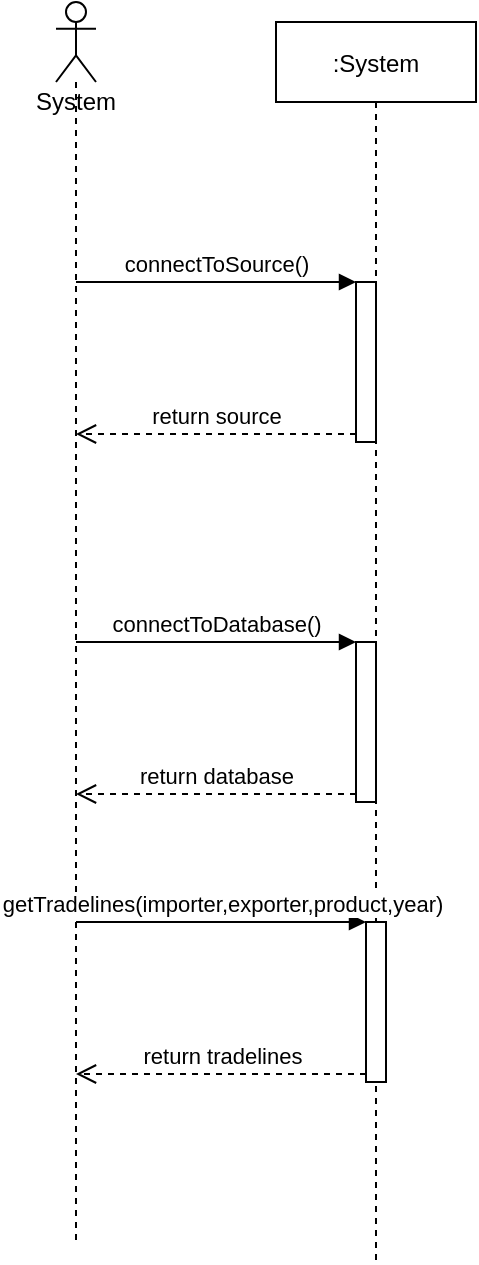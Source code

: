 <mxfile version="13.7.8" type="device"><diagram id="kgpKYQtTHZ0yAKxKKP6v" name="Page-1"><mxGraphModel dx="1086" dy="806" grid="1" gridSize="10" guides="1" tooltips="1" connect="1" arrows="1" fold="1" page="1" pageScale="1" pageWidth="850" pageHeight="1100" math="0" shadow="0"><root><mxCell id="0"/><mxCell id="1" parent="0"/><mxCell id="3nuBFxr9cyL0pnOWT2aG-1" value=":System" style="shape=umlLifeline;perimeter=lifelinePerimeter;container=1;collapsible=0;recursiveResize=0;rounded=0;shadow=0;strokeWidth=1;" parent="1" vertex="1"><mxGeometry x="280" y="80" width="100" height="620" as="geometry"/></mxCell><mxCell id="7cfVOhLs8PeRxPI340hW-7" value="" style="html=1;points=[];perimeter=orthogonalPerimeter;" parent="3nuBFxr9cyL0pnOWT2aG-1" vertex="1"><mxGeometry x="40" y="130" width="10" height="80" as="geometry"/></mxCell><mxCell id="3Sb7cqhASTkhk1Q9NcUx-1" value="" style="html=1;points=[];perimeter=orthogonalPerimeter;" vertex="1" parent="3nuBFxr9cyL0pnOWT2aG-1"><mxGeometry x="40" y="310" width="10" height="80" as="geometry"/></mxCell><mxCell id="3Sb7cqhASTkhk1Q9NcUx-5" value="" style="html=1;points=[];perimeter=orthogonalPerimeter;" vertex="1" parent="3nuBFxr9cyL0pnOWT2aG-1"><mxGeometry x="45" y="450" width="10" height="80" as="geometry"/></mxCell><mxCell id="7cfVOhLs8PeRxPI340hW-3" value="System" style="shape=umlLifeline;participant=umlActor;perimeter=lifelinePerimeter;whiteSpace=wrap;html=1;container=1;collapsible=0;recursiveResize=0;verticalAlign=top;spacingTop=36;outlineConnect=0;" parent="1" vertex="1"><mxGeometry x="170" y="70" width="20" height="620" as="geometry"/></mxCell><mxCell id="7cfVOhLs8PeRxPI340hW-8" value="connectToSource()" style="html=1;verticalAlign=bottom;endArrow=block;entryX=0;entryY=0;" parent="1" source="7cfVOhLs8PeRxPI340hW-3" target="7cfVOhLs8PeRxPI340hW-7" edge="1"><mxGeometry relative="1" as="geometry"><mxPoint x="250" y="210" as="sourcePoint"/></mxGeometry></mxCell><mxCell id="7cfVOhLs8PeRxPI340hW-9" value="return source" style="html=1;verticalAlign=bottom;endArrow=open;dashed=1;endSize=8;exitX=0;exitY=0.95;" parent="1" source="7cfVOhLs8PeRxPI340hW-7" target="7cfVOhLs8PeRxPI340hW-3" edge="1"><mxGeometry relative="1" as="geometry"><mxPoint x="250" y="286" as="targetPoint"/></mxGeometry></mxCell><mxCell id="3Sb7cqhASTkhk1Q9NcUx-2" value="connectToDatabase()" style="html=1;verticalAlign=bottom;endArrow=block;entryX=0;entryY=0;" edge="1" target="3Sb7cqhASTkhk1Q9NcUx-1" parent="1" source="7cfVOhLs8PeRxPI340hW-3"><mxGeometry relative="1" as="geometry"><mxPoint x="255" y="320" as="sourcePoint"/></mxGeometry></mxCell><mxCell id="3Sb7cqhASTkhk1Q9NcUx-3" value="return database" style="html=1;verticalAlign=bottom;endArrow=open;dashed=1;endSize=8;exitX=0;exitY=0.95;" edge="1" source="3Sb7cqhASTkhk1Q9NcUx-1" parent="1" target="7cfVOhLs8PeRxPI340hW-3"><mxGeometry relative="1" as="geometry"><mxPoint x="210" y="396" as="targetPoint"/></mxGeometry></mxCell><mxCell id="3Sb7cqhASTkhk1Q9NcUx-6" value="getTradelines(importer,exporter,product,year)" style="html=1;verticalAlign=bottom;endArrow=block;entryX=0;entryY=0;" edge="1" target="3Sb7cqhASTkhk1Q9NcUx-5" parent="1" source="7cfVOhLs8PeRxPI340hW-3"><mxGeometry relative="1" as="geometry"><mxPoint x="255" y="530" as="sourcePoint"/></mxGeometry></mxCell><mxCell id="3Sb7cqhASTkhk1Q9NcUx-7" value="return tradelines" style="html=1;verticalAlign=bottom;endArrow=open;dashed=1;endSize=8;exitX=0;exitY=0.95;" edge="1" source="3Sb7cqhASTkhk1Q9NcUx-5" parent="1" target="7cfVOhLs8PeRxPI340hW-3"><mxGeometry relative="1" as="geometry"><mxPoint x="255" y="606" as="targetPoint"/></mxGeometry></mxCell></root></mxGraphModel></diagram></mxfile>